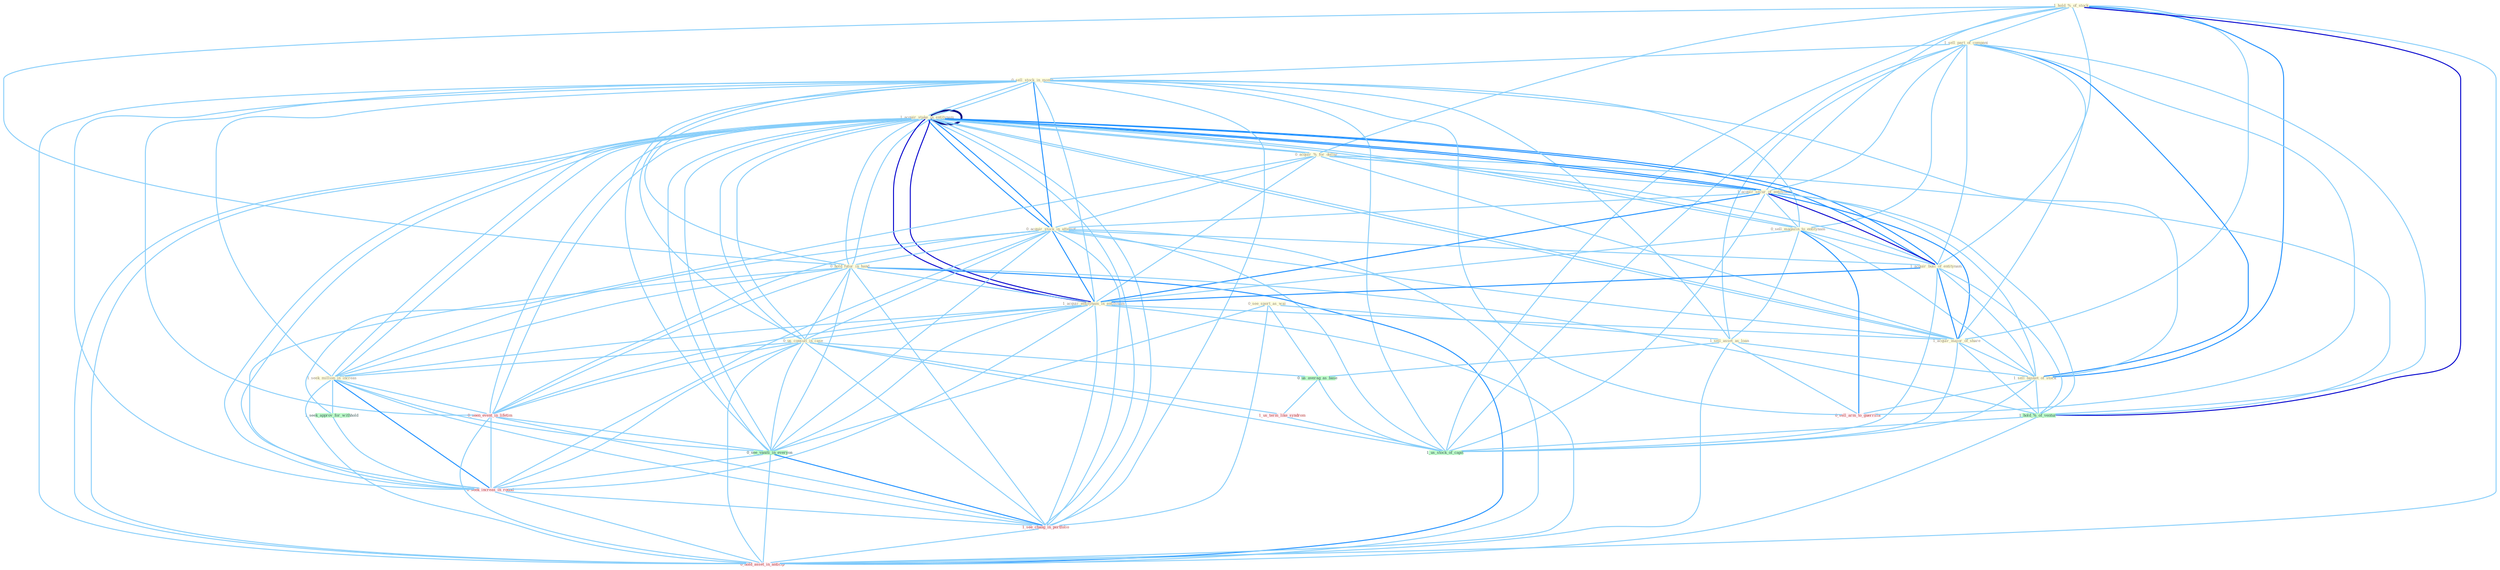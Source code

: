 Graph G{ 
    node
    [shape=polygon,style=filled,width=.5,height=.06,color="#BDFCC9",fixedsize=true,fontsize=4,
    fontcolor="#2f4f4f"];
    {node
    [color="#ffffe0", fontcolor="#8b7d6b"] "1_hold_%_of_stock " "1_sell_part_of_compani " "1_acquir_stake_in_entitynam " "0_acquir_%_for_dollar " "0_sell_stock_in_month " "1_acquir_secur_of_entitynam " "1_acquir_stake_in_entitynam " "0_acquir_stock_in_attempt " "0_hold_futur_in_hand " "0_sell_magazin_to_entitynam " "1_acquir_busi_of_entitynam " "1_acquir_entitynam_in_entitynam " "1_acquir_major_of_share " "0_see_sport_as_wai " "1_sell_asset_as_loan " "0_us_consult_in_case " "1_seek_million_in_increas " "1_sell_basket_of_stock "}
{node [color="#fff0f5", fontcolor="#b22222"] "0_seen_event_in_lifetim " "1_us_term_like_syndrom " "0_sell_arm_to_guerrilla " "0_seek_increas_in_round " "1_see_chang_in_portfolio " "0_hold_asset_in_anticip "}
edge [color="#B0E2FF"];

	"1_hold_%_of_stock " -- "1_sell_part_of_compani " [w="1", color="#87cefa" ];
	"1_hold_%_of_stock " -- "0_acquir_%_for_dollar " [w="1", color="#87cefa" ];
	"1_hold_%_of_stock " -- "1_acquir_secur_of_entitynam " [w="1", color="#87cefa" ];
	"1_hold_%_of_stock " -- "0_hold_futur_in_hand " [w="1", color="#87cefa" ];
	"1_hold_%_of_stock " -- "1_acquir_busi_of_entitynam " [w="1", color="#87cefa" ];
	"1_hold_%_of_stock " -- "1_acquir_major_of_share " [w="1", color="#87cefa" ];
	"1_hold_%_of_stock " -- "1_sell_basket_of_stock " [w="2", color="#1e90ff" , len=0.8];
	"1_hold_%_of_stock " -- "1_hold_%_of_ventur " [w="3", color="#0000cd" , len=0.6];
	"1_hold_%_of_stock " -- "1_us_stock_of_capit " [w="1", color="#87cefa" ];
	"1_hold_%_of_stock " -- "0_hold_asset_in_anticip " [w="1", color="#87cefa" ];
	"1_sell_part_of_compani " -- "0_sell_stock_in_month " [w="1", color="#87cefa" ];
	"1_sell_part_of_compani " -- "1_acquir_secur_of_entitynam " [w="1", color="#87cefa" ];
	"1_sell_part_of_compani " -- "0_sell_magazin_to_entitynam " [w="1", color="#87cefa" ];
	"1_sell_part_of_compani " -- "1_acquir_busi_of_entitynam " [w="1", color="#87cefa" ];
	"1_sell_part_of_compani " -- "1_acquir_major_of_share " [w="1", color="#87cefa" ];
	"1_sell_part_of_compani " -- "1_sell_asset_as_loan " [w="1", color="#87cefa" ];
	"1_sell_part_of_compani " -- "1_sell_basket_of_stock " [w="2", color="#1e90ff" , len=0.8];
	"1_sell_part_of_compani " -- "1_hold_%_of_ventur " [w="1", color="#87cefa" ];
	"1_sell_part_of_compani " -- "0_sell_arm_to_guerrilla " [w="1", color="#87cefa" ];
	"1_sell_part_of_compani " -- "1_us_stock_of_capit " [w="1", color="#87cefa" ];
	"1_acquir_stake_in_entitynam " -- "0_acquir_%_for_dollar " [w="1", color="#87cefa" ];
	"1_acquir_stake_in_entitynam " -- "0_sell_stock_in_month " [w="1", color="#87cefa" ];
	"1_acquir_stake_in_entitynam " -- "1_acquir_secur_of_entitynam " [w="2", color="#1e90ff" , len=0.8];
	"1_acquir_stake_in_entitynam " -- "1_acquir_stake_in_entitynam " [w="4", style=bold, color="#000080", len=0.4];
	"1_acquir_stake_in_entitynam " -- "0_acquir_stock_in_attempt " [w="2", color="#1e90ff" , len=0.8];
	"1_acquir_stake_in_entitynam " -- "0_hold_futur_in_hand " [w="1", color="#87cefa" ];
	"1_acquir_stake_in_entitynam " -- "0_sell_magazin_to_entitynam " [w="1", color="#87cefa" ];
	"1_acquir_stake_in_entitynam " -- "1_acquir_busi_of_entitynam " [w="2", color="#1e90ff" , len=0.8];
	"1_acquir_stake_in_entitynam " -- "1_acquir_entitynam_in_entitynam " [w="3", color="#0000cd" , len=0.6];
	"1_acquir_stake_in_entitynam " -- "1_acquir_major_of_share " [w="1", color="#87cefa" ];
	"1_acquir_stake_in_entitynam " -- "0_us_consult_in_case " [w="1", color="#87cefa" ];
	"1_acquir_stake_in_entitynam " -- "1_seek_million_in_increas " [w="1", color="#87cefa" ];
	"1_acquir_stake_in_entitynam " -- "0_seen_event_in_lifetim " [w="1", color="#87cefa" ];
	"1_acquir_stake_in_entitynam " -- "0_see_vaniti_in_everyon " [w="1", color="#87cefa" ];
	"1_acquir_stake_in_entitynam " -- "0_seek_increas_in_round " [w="1", color="#87cefa" ];
	"1_acquir_stake_in_entitynam " -- "1_see_chang_in_portfolio " [w="1", color="#87cefa" ];
	"1_acquir_stake_in_entitynam " -- "0_hold_asset_in_anticip " [w="1", color="#87cefa" ];
	"0_acquir_%_for_dollar " -- "1_acquir_secur_of_entitynam " [w="1", color="#87cefa" ];
	"0_acquir_%_for_dollar " -- "1_acquir_stake_in_entitynam " [w="1", color="#87cefa" ];
	"0_acquir_%_for_dollar " -- "0_acquir_stock_in_attempt " [w="1", color="#87cefa" ];
	"0_acquir_%_for_dollar " -- "1_acquir_busi_of_entitynam " [w="1", color="#87cefa" ];
	"0_acquir_%_for_dollar " -- "1_acquir_entitynam_in_entitynam " [w="1", color="#87cefa" ];
	"0_acquir_%_for_dollar " -- "1_acquir_major_of_share " [w="1", color="#87cefa" ];
	"0_acquir_%_for_dollar " -- "1_seek_approv_for_withhold " [w="1", color="#87cefa" ];
	"0_acquir_%_for_dollar " -- "1_hold_%_of_ventur " [w="1", color="#87cefa" ];
	"0_sell_stock_in_month " -- "1_acquir_stake_in_entitynam " [w="1", color="#87cefa" ];
	"0_sell_stock_in_month " -- "0_acquir_stock_in_attempt " [w="2", color="#1e90ff" , len=0.8];
	"0_sell_stock_in_month " -- "0_hold_futur_in_hand " [w="1", color="#87cefa" ];
	"0_sell_stock_in_month " -- "0_sell_magazin_to_entitynam " [w="1", color="#87cefa" ];
	"0_sell_stock_in_month " -- "1_acquir_entitynam_in_entitynam " [w="1", color="#87cefa" ];
	"0_sell_stock_in_month " -- "1_sell_asset_as_loan " [w="1", color="#87cefa" ];
	"0_sell_stock_in_month " -- "0_us_consult_in_case " [w="1", color="#87cefa" ];
	"0_sell_stock_in_month " -- "1_seek_million_in_increas " [w="1", color="#87cefa" ];
	"0_sell_stock_in_month " -- "1_sell_basket_of_stock " [w="1", color="#87cefa" ];
	"0_sell_stock_in_month " -- "0_seen_event_in_lifetim " [w="1", color="#87cefa" ];
	"0_sell_stock_in_month " -- "0_see_vaniti_in_everyon " [w="1", color="#87cefa" ];
	"0_sell_stock_in_month " -- "0_sell_arm_to_guerrilla " [w="1", color="#87cefa" ];
	"0_sell_stock_in_month " -- "0_seek_increas_in_round " [w="1", color="#87cefa" ];
	"0_sell_stock_in_month " -- "1_us_stock_of_capit " [w="1", color="#87cefa" ];
	"0_sell_stock_in_month " -- "1_see_chang_in_portfolio " [w="1", color="#87cefa" ];
	"0_sell_stock_in_month " -- "0_hold_asset_in_anticip " [w="1", color="#87cefa" ];
	"1_acquir_secur_of_entitynam " -- "1_acquir_stake_in_entitynam " [w="2", color="#1e90ff" , len=0.8];
	"1_acquir_secur_of_entitynam " -- "0_acquir_stock_in_attempt " [w="1", color="#87cefa" ];
	"1_acquir_secur_of_entitynam " -- "0_sell_magazin_to_entitynam " [w="1", color="#87cefa" ];
	"1_acquir_secur_of_entitynam " -- "1_acquir_busi_of_entitynam " [w="3", color="#0000cd" , len=0.6];
	"1_acquir_secur_of_entitynam " -- "1_acquir_entitynam_in_entitynam " [w="2", color="#1e90ff" , len=0.8];
	"1_acquir_secur_of_entitynam " -- "1_acquir_major_of_share " [w="2", color="#1e90ff" , len=0.8];
	"1_acquir_secur_of_entitynam " -- "1_sell_basket_of_stock " [w="1", color="#87cefa" ];
	"1_acquir_secur_of_entitynam " -- "1_hold_%_of_ventur " [w="1", color="#87cefa" ];
	"1_acquir_secur_of_entitynam " -- "1_us_stock_of_capit " [w="1", color="#87cefa" ];
	"1_acquir_stake_in_entitynam " -- "0_acquir_stock_in_attempt " [w="2", color="#1e90ff" , len=0.8];
	"1_acquir_stake_in_entitynam " -- "0_hold_futur_in_hand " [w="1", color="#87cefa" ];
	"1_acquir_stake_in_entitynam " -- "0_sell_magazin_to_entitynam " [w="1", color="#87cefa" ];
	"1_acquir_stake_in_entitynam " -- "1_acquir_busi_of_entitynam " [w="2", color="#1e90ff" , len=0.8];
	"1_acquir_stake_in_entitynam " -- "1_acquir_entitynam_in_entitynam " [w="3", color="#0000cd" , len=0.6];
	"1_acquir_stake_in_entitynam " -- "1_acquir_major_of_share " [w="1", color="#87cefa" ];
	"1_acquir_stake_in_entitynam " -- "0_us_consult_in_case " [w="1", color="#87cefa" ];
	"1_acquir_stake_in_entitynam " -- "1_seek_million_in_increas " [w="1", color="#87cefa" ];
	"1_acquir_stake_in_entitynam " -- "0_seen_event_in_lifetim " [w="1", color="#87cefa" ];
	"1_acquir_stake_in_entitynam " -- "0_see_vaniti_in_everyon " [w="1", color="#87cefa" ];
	"1_acquir_stake_in_entitynam " -- "0_seek_increas_in_round " [w="1", color="#87cefa" ];
	"1_acquir_stake_in_entitynam " -- "1_see_chang_in_portfolio " [w="1", color="#87cefa" ];
	"1_acquir_stake_in_entitynam " -- "0_hold_asset_in_anticip " [w="1", color="#87cefa" ];
	"0_acquir_stock_in_attempt " -- "0_hold_futur_in_hand " [w="1", color="#87cefa" ];
	"0_acquir_stock_in_attempt " -- "1_acquir_busi_of_entitynam " [w="1", color="#87cefa" ];
	"0_acquir_stock_in_attempt " -- "1_acquir_entitynam_in_entitynam " [w="2", color="#1e90ff" , len=0.8];
	"0_acquir_stock_in_attempt " -- "1_acquir_major_of_share " [w="1", color="#87cefa" ];
	"0_acquir_stock_in_attempt " -- "0_us_consult_in_case " [w="1", color="#87cefa" ];
	"0_acquir_stock_in_attempt " -- "1_seek_million_in_increas " [w="1", color="#87cefa" ];
	"0_acquir_stock_in_attempt " -- "0_seen_event_in_lifetim " [w="1", color="#87cefa" ];
	"0_acquir_stock_in_attempt " -- "0_see_vaniti_in_everyon " [w="1", color="#87cefa" ];
	"0_acquir_stock_in_attempt " -- "0_seek_increas_in_round " [w="1", color="#87cefa" ];
	"0_acquir_stock_in_attempt " -- "1_us_stock_of_capit " [w="1", color="#87cefa" ];
	"0_acquir_stock_in_attempt " -- "1_see_chang_in_portfolio " [w="1", color="#87cefa" ];
	"0_acquir_stock_in_attempt " -- "0_hold_asset_in_anticip " [w="1", color="#87cefa" ];
	"0_hold_futur_in_hand " -- "1_acquir_entitynam_in_entitynam " [w="1", color="#87cefa" ];
	"0_hold_futur_in_hand " -- "0_us_consult_in_case " [w="1", color="#87cefa" ];
	"0_hold_futur_in_hand " -- "1_seek_million_in_increas " [w="1", color="#87cefa" ];
	"0_hold_futur_in_hand " -- "0_seen_event_in_lifetim " [w="1", color="#87cefa" ];
	"0_hold_futur_in_hand " -- "1_hold_%_of_ventur " [w="1", color="#87cefa" ];
	"0_hold_futur_in_hand " -- "0_see_vaniti_in_everyon " [w="1", color="#87cefa" ];
	"0_hold_futur_in_hand " -- "0_seek_increas_in_round " [w="1", color="#87cefa" ];
	"0_hold_futur_in_hand " -- "1_see_chang_in_portfolio " [w="1", color="#87cefa" ];
	"0_hold_futur_in_hand " -- "0_hold_asset_in_anticip " [w="2", color="#1e90ff" , len=0.8];
	"0_sell_magazin_to_entitynam " -- "1_acquir_busi_of_entitynam " [w="1", color="#87cefa" ];
	"0_sell_magazin_to_entitynam " -- "1_acquir_entitynam_in_entitynam " [w="1", color="#87cefa" ];
	"0_sell_magazin_to_entitynam " -- "1_sell_asset_as_loan " [w="1", color="#87cefa" ];
	"0_sell_magazin_to_entitynam " -- "1_sell_basket_of_stock " [w="1", color="#87cefa" ];
	"0_sell_magazin_to_entitynam " -- "0_sell_arm_to_guerrilla " [w="2", color="#1e90ff" , len=0.8];
	"1_acquir_busi_of_entitynam " -- "1_acquir_entitynam_in_entitynam " [w="2", color="#1e90ff" , len=0.8];
	"1_acquir_busi_of_entitynam " -- "1_acquir_major_of_share " [w="2", color="#1e90ff" , len=0.8];
	"1_acquir_busi_of_entitynam " -- "1_sell_basket_of_stock " [w="1", color="#87cefa" ];
	"1_acquir_busi_of_entitynam " -- "1_hold_%_of_ventur " [w="1", color="#87cefa" ];
	"1_acquir_busi_of_entitynam " -- "1_us_stock_of_capit " [w="1", color="#87cefa" ];
	"1_acquir_entitynam_in_entitynam " -- "1_acquir_major_of_share " [w="1", color="#87cefa" ];
	"1_acquir_entitynam_in_entitynam " -- "0_us_consult_in_case " [w="1", color="#87cefa" ];
	"1_acquir_entitynam_in_entitynam " -- "1_seek_million_in_increas " [w="1", color="#87cefa" ];
	"1_acquir_entitynam_in_entitynam " -- "0_seen_event_in_lifetim " [w="1", color="#87cefa" ];
	"1_acquir_entitynam_in_entitynam " -- "0_see_vaniti_in_everyon " [w="1", color="#87cefa" ];
	"1_acquir_entitynam_in_entitynam " -- "0_seek_increas_in_round " [w="1", color="#87cefa" ];
	"1_acquir_entitynam_in_entitynam " -- "1_see_chang_in_portfolio " [w="1", color="#87cefa" ];
	"1_acquir_entitynam_in_entitynam " -- "0_hold_asset_in_anticip " [w="1", color="#87cefa" ];
	"1_acquir_major_of_share " -- "1_sell_basket_of_stock " [w="1", color="#87cefa" ];
	"1_acquir_major_of_share " -- "1_hold_%_of_ventur " [w="1", color="#87cefa" ];
	"1_acquir_major_of_share " -- "1_us_stock_of_capit " [w="1", color="#87cefa" ];
	"0_see_sport_as_wai " -- "1_sell_asset_as_loan " [w="1", color="#87cefa" ];
	"0_see_sport_as_wai " -- "0_us_averag_as_base " [w="1", color="#87cefa" ];
	"0_see_sport_as_wai " -- "0_see_vaniti_in_everyon " [w="1", color="#87cefa" ];
	"0_see_sport_as_wai " -- "1_see_chang_in_portfolio " [w="1", color="#87cefa" ];
	"1_sell_asset_as_loan " -- "1_sell_basket_of_stock " [w="1", color="#87cefa" ];
	"1_sell_asset_as_loan " -- "0_us_averag_as_base " [w="1", color="#87cefa" ];
	"1_sell_asset_as_loan " -- "0_sell_arm_to_guerrilla " [w="1", color="#87cefa" ];
	"1_sell_asset_as_loan " -- "0_hold_asset_in_anticip " [w="1", color="#87cefa" ];
	"0_us_consult_in_case " -- "1_seek_million_in_increas " [w="1", color="#87cefa" ];
	"0_us_consult_in_case " -- "0_seen_event_in_lifetim " [w="1", color="#87cefa" ];
	"0_us_consult_in_case " -- "0_us_averag_as_base " [w="1", color="#87cefa" ];
	"0_us_consult_in_case " -- "1_us_term_like_syndrom " [w="1", color="#87cefa" ];
	"0_us_consult_in_case " -- "0_see_vaniti_in_everyon " [w="1", color="#87cefa" ];
	"0_us_consult_in_case " -- "0_seek_increas_in_round " [w="1", color="#87cefa" ];
	"0_us_consult_in_case " -- "1_us_stock_of_capit " [w="1", color="#87cefa" ];
	"0_us_consult_in_case " -- "1_see_chang_in_portfolio " [w="1", color="#87cefa" ];
	"0_us_consult_in_case " -- "0_hold_asset_in_anticip " [w="1", color="#87cefa" ];
	"1_seek_million_in_increas " -- "0_seen_event_in_lifetim " [w="1", color="#87cefa" ];
	"1_seek_million_in_increas " -- "1_seek_approv_for_withhold " [w="1", color="#87cefa" ];
	"1_seek_million_in_increas " -- "0_see_vaniti_in_everyon " [w="1", color="#87cefa" ];
	"1_seek_million_in_increas " -- "0_seek_increas_in_round " [w="2", color="#1e90ff" , len=0.8];
	"1_seek_million_in_increas " -- "1_see_chang_in_portfolio " [w="1", color="#87cefa" ];
	"1_seek_million_in_increas " -- "0_hold_asset_in_anticip " [w="1", color="#87cefa" ];
	"1_sell_basket_of_stock " -- "1_hold_%_of_ventur " [w="1", color="#87cefa" ];
	"1_sell_basket_of_stock " -- "0_sell_arm_to_guerrilla " [w="1", color="#87cefa" ];
	"1_sell_basket_of_stock " -- "1_us_stock_of_capit " [w="1", color="#87cefa" ];
	"0_seen_event_in_lifetim " -- "0_see_vaniti_in_everyon " [w="1", color="#87cefa" ];
	"0_seen_event_in_lifetim " -- "0_seek_increas_in_round " [w="1", color="#87cefa" ];
	"0_seen_event_in_lifetim " -- "1_see_chang_in_portfolio " [w="1", color="#87cefa" ];
	"0_seen_event_in_lifetim " -- "0_hold_asset_in_anticip " [w="1", color="#87cefa" ];
	"0_us_averag_as_base " -- "1_us_term_like_syndrom " [w="1", color="#87cefa" ];
	"0_us_averag_as_base " -- "1_us_stock_of_capit " [w="1", color="#87cefa" ];
	"1_us_term_like_syndrom " -- "1_us_stock_of_capit " [w="1", color="#87cefa" ];
	"1_seek_approv_for_withhold " -- "0_seek_increas_in_round " [w="1", color="#87cefa" ];
	"1_hold_%_of_ventur " -- "1_us_stock_of_capit " [w="1", color="#87cefa" ];
	"1_hold_%_of_ventur " -- "0_hold_asset_in_anticip " [w="1", color="#87cefa" ];
	"0_see_vaniti_in_everyon " -- "0_seek_increas_in_round " [w="1", color="#87cefa" ];
	"0_see_vaniti_in_everyon " -- "1_see_chang_in_portfolio " [w="2", color="#1e90ff" , len=0.8];
	"0_see_vaniti_in_everyon " -- "0_hold_asset_in_anticip " [w="1", color="#87cefa" ];
	"0_seek_increas_in_round " -- "1_see_chang_in_portfolio " [w="1", color="#87cefa" ];
	"0_seek_increas_in_round " -- "0_hold_asset_in_anticip " [w="1", color="#87cefa" ];
	"1_see_chang_in_portfolio " -- "0_hold_asset_in_anticip " [w="1", color="#87cefa" ];
}